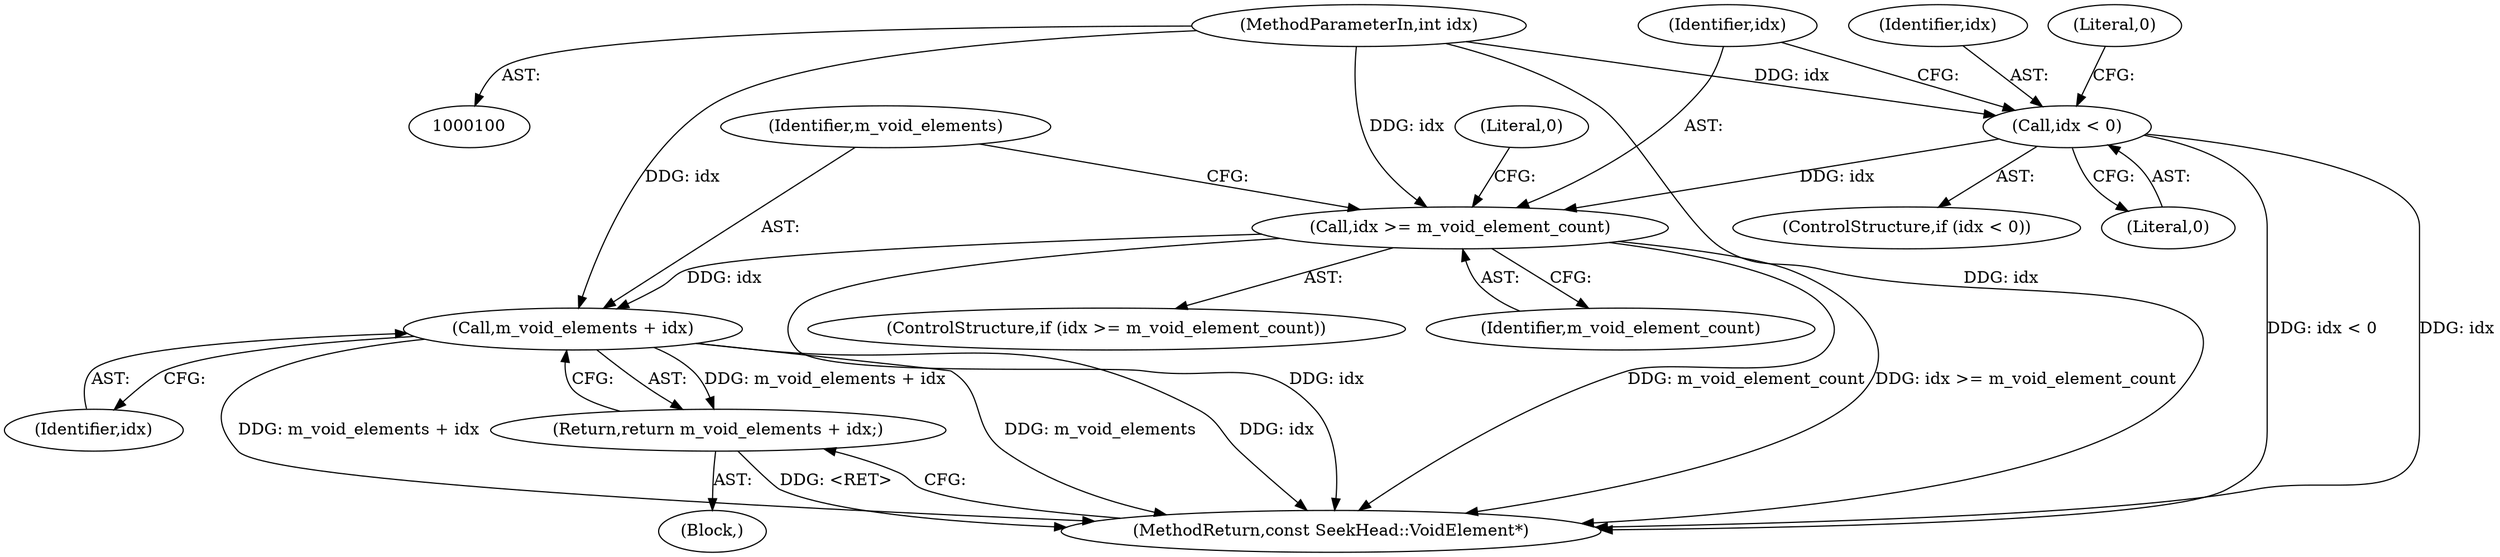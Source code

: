 digraph "1_Android_04839626ed859623901ebd3a5fd483982186b59d_142@del" {
"1000116" [label="(Call,m_void_elements + idx)"];
"1000110" [label="(Call,idx >= m_void_element_count)"];
"1000104" [label="(Call,idx < 0)"];
"1000101" [label="(MethodParameterIn,int idx)"];
"1000115" [label="(Return,return m_void_elements + idx;)"];
"1000115" [label="(Return,return m_void_elements + idx;)"];
"1000102" [label="(Block,)"];
"1000105" [label="(Identifier,idx)"];
"1000111" [label="(Identifier,idx)"];
"1000117" [label="(Identifier,m_void_elements)"];
"1000118" [label="(Identifier,idx)"];
"1000114" [label="(Literal,0)"];
"1000106" [label="(Literal,0)"];
"1000103" [label="(ControlStructure,if (idx < 0))"];
"1000119" [label="(MethodReturn,const SeekHead::VoidElement*)"];
"1000104" [label="(Call,idx < 0)"];
"1000108" [label="(Literal,0)"];
"1000110" [label="(Call,idx >= m_void_element_count)"];
"1000109" [label="(ControlStructure,if (idx >= m_void_element_count))"];
"1000112" [label="(Identifier,m_void_element_count)"];
"1000116" [label="(Call,m_void_elements + idx)"];
"1000101" [label="(MethodParameterIn,int idx)"];
"1000116" -> "1000115"  [label="AST: "];
"1000116" -> "1000118"  [label="CFG: "];
"1000117" -> "1000116"  [label="AST: "];
"1000118" -> "1000116"  [label="AST: "];
"1000115" -> "1000116"  [label="CFG: "];
"1000116" -> "1000119"  [label="DDG: m_void_elements"];
"1000116" -> "1000119"  [label="DDG: idx"];
"1000116" -> "1000119"  [label="DDG: m_void_elements + idx"];
"1000116" -> "1000115"  [label="DDG: m_void_elements + idx"];
"1000110" -> "1000116"  [label="DDG: idx"];
"1000101" -> "1000116"  [label="DDG: idx"];
"1000110" -> "1000109"  [label="AST: "];
"1000110" -> "1000112"  [label="CFG: "];
"1000111" -> "1000110"  [label="AST: "];
"1000112" -> "1000110"  [label="AST: "];
"1000114" -> "1000110"  [label="CFG: "];
"1000117" -> "1000110"  [label="CFG: "];
"1000110" -> "1000119"  [label="DDG: m_void_element_count"];
"1000110" -> "1000119"  [label="DDG: idx >= m_void_element_count"];
"1000110" -> "1000119"  [label="DDG: idx"];
"1000104" -> "1000110"  [label="DDG: idx"];
"1000101" -> "1000110"  [label="DDG: idx"];
"1000104" -> "1000103"  [label="AST: "];
"1000104" -> "1000106"  [label="CFG: "];
"1000105" -> "1000104"  [label="AST: "];
"1000106" -> "1000104"  [label="AST: "];
"1000108" -> "1000104"  [label="CFG: "];
"1000111" -> "1000104"  [label="CFG: "];
"1000104" -> "1000119"  [label="DDG: idx < 0"];
"1000104" -> "1000119"  [label="DDG: idx"];
"1000101" -> "1000104"  [label="DDG: idx"];
"1000101" -> "1000100"  [label="AST: "];
"1000101" -> "1000119"  [label="DDG: idx"];
"1000115" -> "1000102"  [label="AST: "];
"1000119" -> "1000115"  [label="CFG: "];
"1000115" -> "1000119"  [label="DDG: <RET>"];
}
